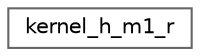 digraph "Graphical Class Hierarchy"
{
 // LATEX_PDF_SIZE
  bgcolor="transparent";
  edge [fontname=Helvetica,fontsize=10,labelfontname=Helvetica,labelfontsize=10];
  node [fontname=Helvetica,fontsize=10,shape=box,height=0.2,width=0.4];
  rankdir="LR";
  Node0 [id="Node000000",label="kernel_h_m1_r",height=0.2,width=0.4,color="grey40", fillcolor="white", style="filled",URL="$structkernel__h__m1__r.html",tooltip=" "];
}
